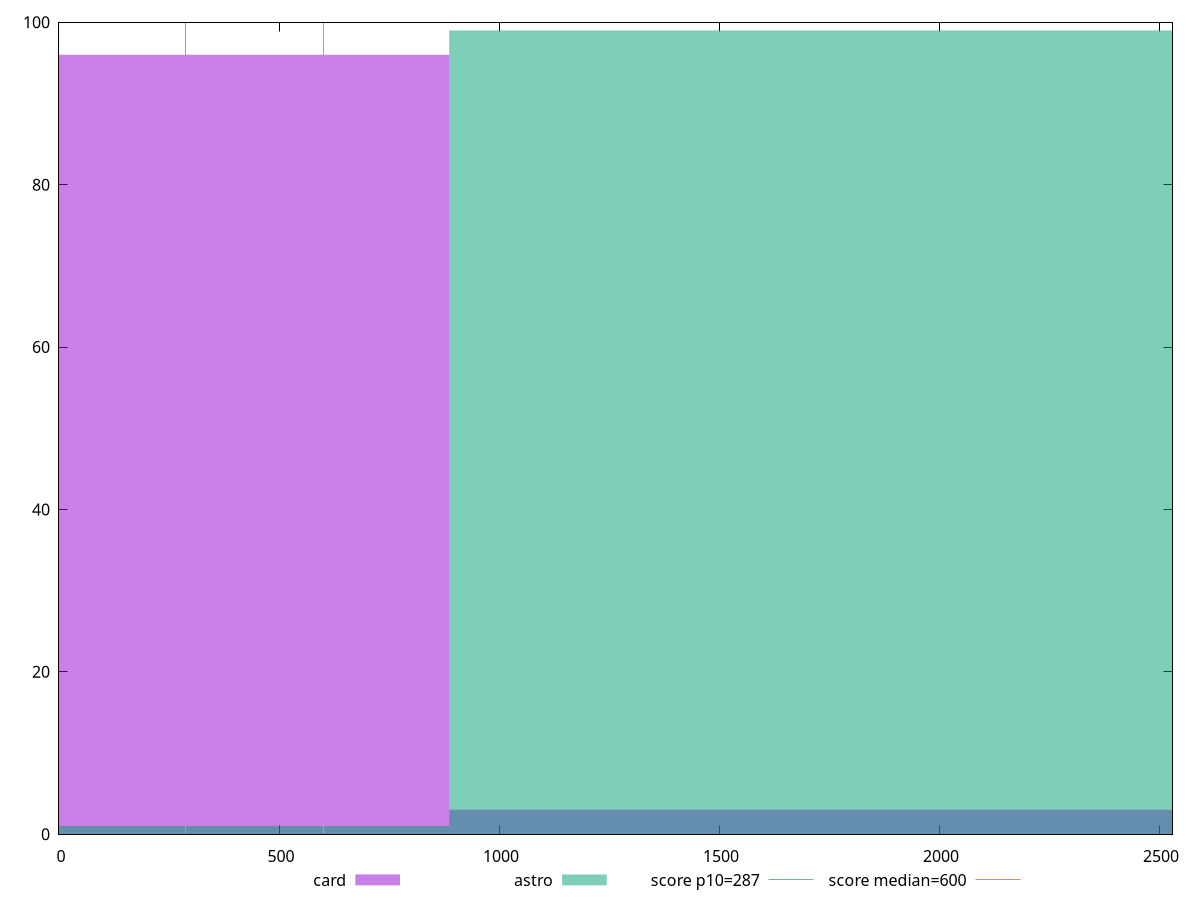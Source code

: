 reset

$card <<EOF
1773.4408032628228 3
0 96
EOF

$astro <<EOF
1773.4408032628228 99
0 1
EOF

set key outside below
set boxwidth 1773.4408032628228
set xrange [0:2530.4389999999994]
set yrange [0:100]
set trange [0:100]
set style fill transparent solid 0.5 noborder

set parametric
set terminal svg size 640, 500 enhanced background rgb 'white'
set output "report/report_00029_2021-02-24T13-36-40.390Z/total-blocking-time/comparison/histogram/2_vs_3.svg"

plot $card title "card" with boxes, \
     $astro title "astro" with boxes, \
     287,t title "score p10=287", \
     600,t title "score median=600"

reset
